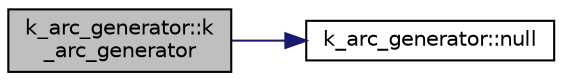 digraph "k_arc_generator::k_arc_generator"
{
  edge [fontname="Helvetica",fontsize="10",labelfontname="Helvetica",labelfontsize="10"];
  node [fontname="Helvetica",fontsize="10",shape=record];
  rankdir="LR";
  Node0 [label="k_arc_generator::k\l_arc_generator",height=0.2,width=0.4,color="black", fillcolor="grey75", style="filled", fontcolor="black"];
  Node0 -> Node1 [color="midnightblue",fontsize="10",style="solid",fontname="Helvetica"];
  Node1 [label="k_arc_generator::null",height=0.2,width=0.4,color="black", fillcolor="white", style="filled",URL="$d6/dd8/classk__arc__generator.html#a7992e69a28385d3c111b7335b2cd9964"];
}
